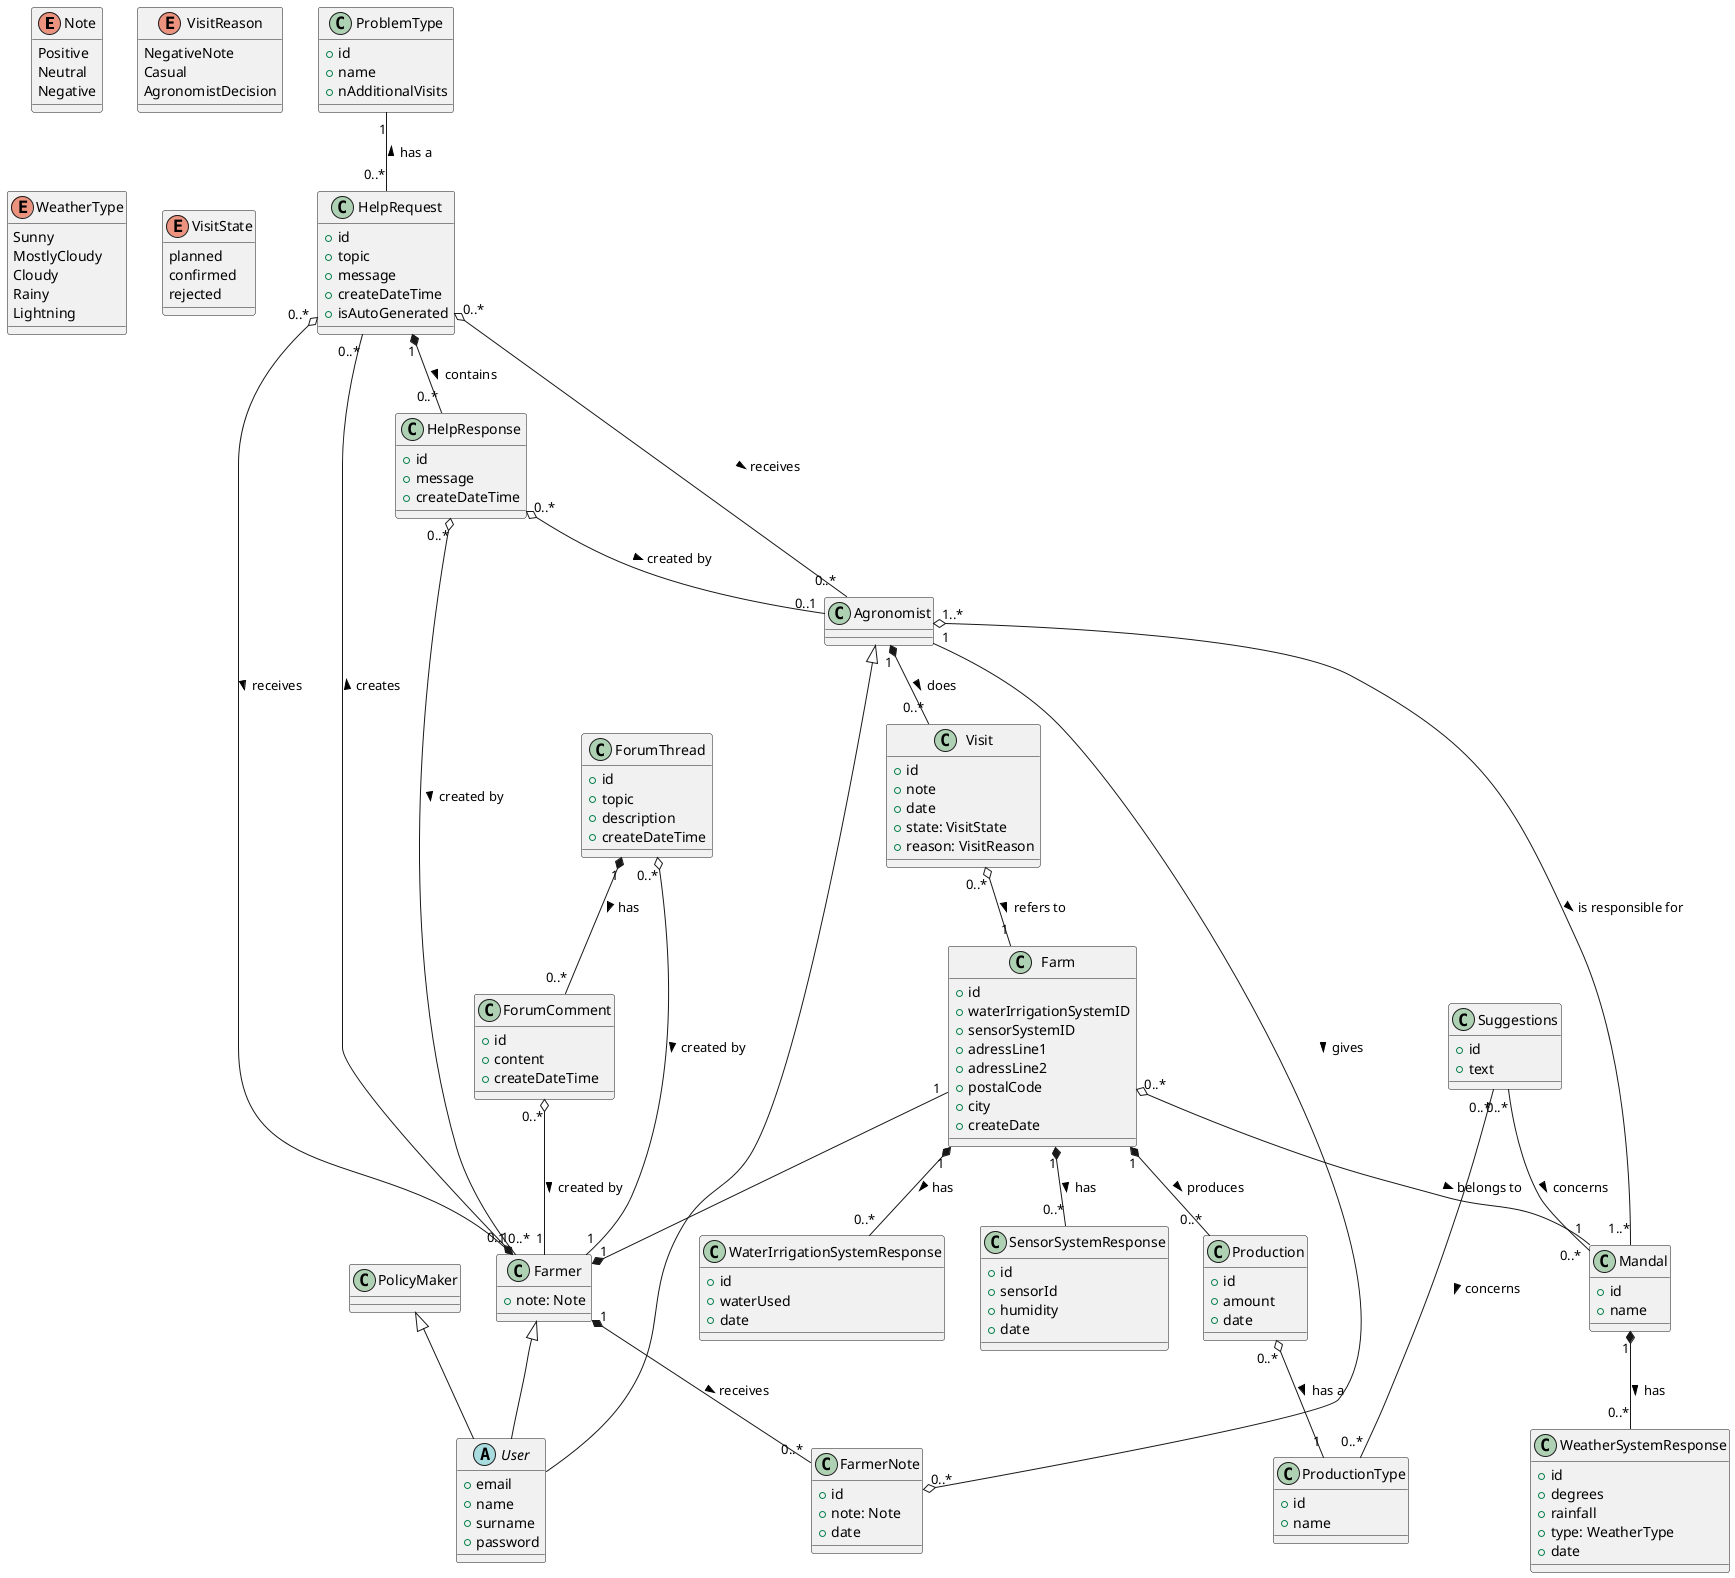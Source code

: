 @startuml Class

' skinparam linetype polyline
' skinparam linetype ortho

enum Note {
    Positive
    Neutral
    Negative
}
enum VisitReason {
    NegativeNote
    Casual
    AgronomistDecision
}
class ProblemType {
    +id
    +name
    +nAdditionalVisits
}
enum WeatherType {
    Sunny
    MostlyCloudy
    Cloudy
    Rainy
    Lightning
}
enum VisitState {
    planned
    confirmed
    rejected
}

abstract class User {
    +email
    +name
    +surname
    +password
}
class PolicyMaker
class Agronomist
class Farmer {
    +note: Note
}
class FarmerNote {
    +id
    +note: Note
    +date
}
class Farm {
    +id
    +waterIrrigationSystemID
    +sensorSystemID
    +adressLine1
    +adressLine2
    +postalCode
    +city
    +createDate
}
class Mandal {
    +id
    +name
}
class Production {
    +id
    +amount
    +date
}

class WaterIrrigationSystemResponse {
    +id
    +waterUsed
    +date
}
class SensorSystemResponse {
    +id
    +sensorId
    +humidity
    +date
}
class WeatherSystemResponse {
    +id
    +degrees
    +rainfall
    +type: WeatherType
    +date
}

class ProductionType {
    +id
    +name
}
class HelpRequest {
    +id
    +topic
    +message
    +createDateTime
    +isAutoGenerated
}
class HelpResponse {
    +id
    +message
    +createDateTime
}
class Visit {
    +id
    +note
    +date
    +state: VisitState
    +reason: VisitReason
} 
class ForumThread {
    +id
    +topic
    +description
    +createDateTime
}
class ForumComment {
    +id
    +content
    +createDateTime
}
class Suggestions {
    +id
    +text
}

PolicyMaker <|-- User
Agronomist <|-- User
Farmer <|-- User


Farm "0..*" o-- "1" Mandal : belongs to >
Farm "1" *-- "0..*" Production : produces >
Farm "1" *-- "0..*" WaterIrrigationSystemResponse : has >
Farm "1" *-- "0..*" SensorSystemResponse : has >

Mandal "1" *-- "0..*" WeatherSystemResponse : has >

Agronomist "1..*" o-- "1..*" Mandal : is responsible for >
Production "0..*" o-- "1" ProductionType : has a >

Farm "1" --* "1" Farmer
Farmer "1" *-- "0..*" FarmerNote : receives >
FarmerNote "0..*" o-- "1" Agronomist : gives <

Farmer "1" *-- "0..*" HelpRequest : creates >
Farmer "0..*" --o "0..*" HelpRequest : receives < 
Agronomist "0..*" --o "0..*" HelpRequest : receives < 
HelpRequest "1" *-- "0..*" HelpResponse : contains >
HelpResponse "0..*" o-- "0..1" Farmer : created by >
HelpResponse "0..*" o-- "0..1" Agronomist : created by >
'XOR 

ProblemType "1" -- "0..*" HelpRequest : has a <

Agronomist "1" *-- "0..*" Visit : does >
Visit "0..*" o-- "1" Farm : refers to >

ForumThread "1" *-- "0..*" ForumComment : has >
ForumThread "0..*" o-- "1" Farmer : created by >
ForumComment "0..*" o-- "1" Farmer : created by >


Suggestions "0..*" -- "0..*" Mandal : concerns >
Suggestions "0..*" -- "0..*" ProductionType : concerns > 

@enduml
